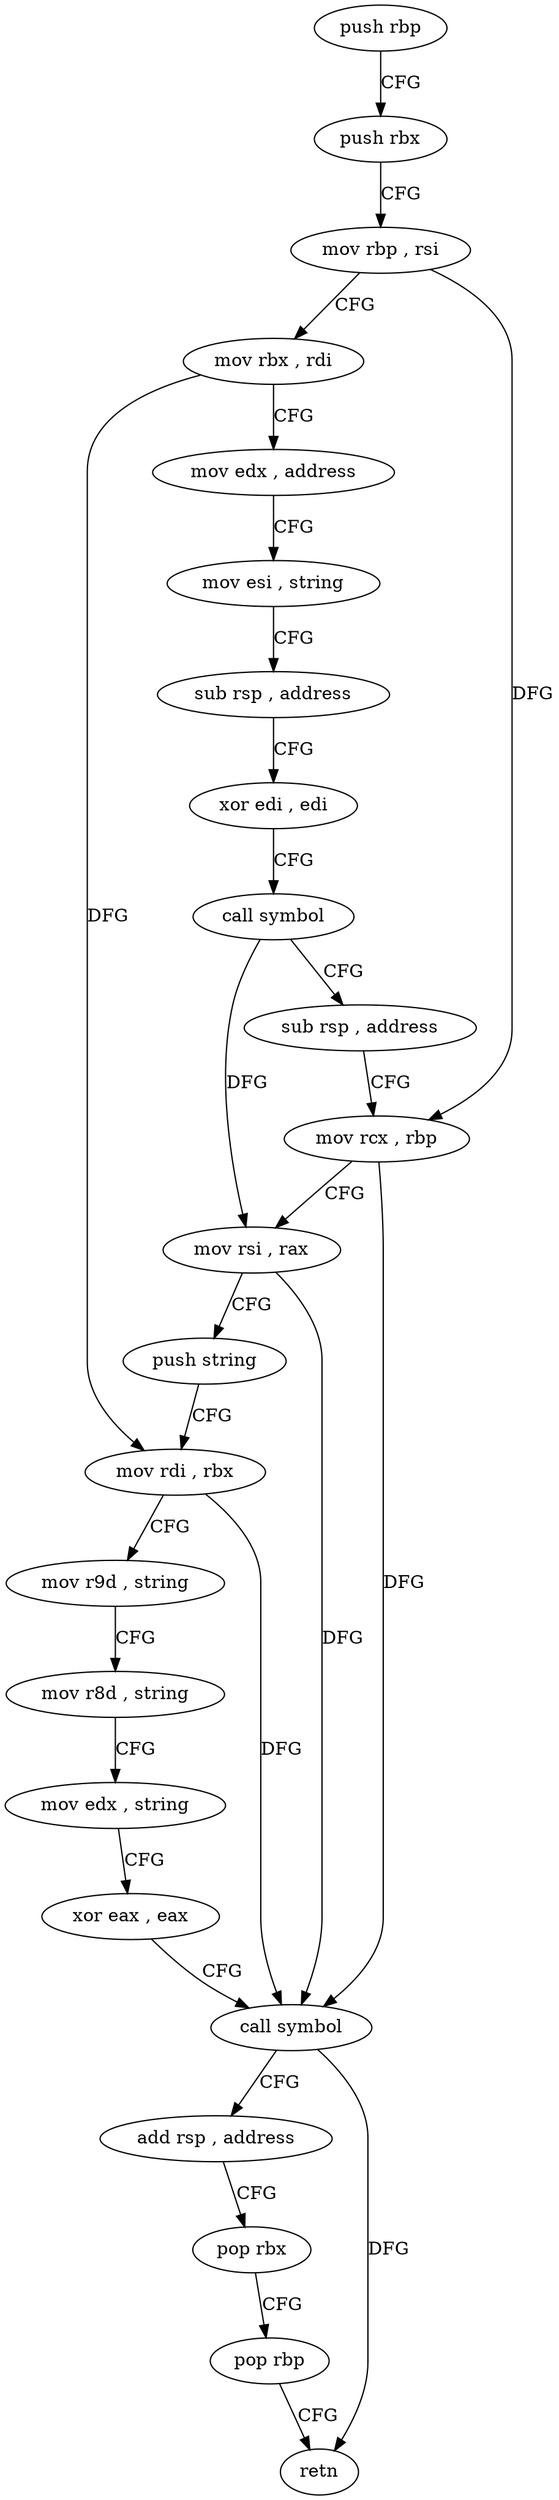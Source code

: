 digraph "func" {
"4267120" [label = "push rbp" ]
"4267121" [label = "push rbx" ]
"4267122" [label = "mov rbp , rsi" ]
"4267125" [label = "mov rbx , rdi" ]
"4267128" [label = "mov edx , address" ]
"4267133" [label = "mov esi , string" ]
"4267138" [label = "sub rsp , address" ]
"4267142" [label = "xor edi , edi" ]
"4267144" [label = "call symbol" ]
"4267149" [label = "sub rsp , address" ]
"4267153" [label = "mov rcx , rbp" ]
"4267156" [label = "mov rsi , rax" ]
"4267159" [label = "push string" ]
"4267164" [label = "mov rdi , rbx" ]
"4267167" [label = "mov r9d , string" ]
"4267173" [label = "mov r8d , string" ]
"4267179" [label = "mov edx , string" ]
"4267184" [label = "xor eax , eax" ]
"4267186" [label = "call symbol" ]
"4267191" [label = "add rsp , address" ]
"4267195" [label = "pop rbx" ]
"4267196" [label = "pop rbp" ]
"4267197" [label = "retn" ]
"4267120" -> "4267121" [ label = "CFG" ]
"4267121" -> "4267122" [ label = "CFG" ]
"4267122" -> "4267125" [ label = "CFG" ]
"4267122" -> "4267153" [ label = "DFG" ]
"4267125" -> "4267128" [ label = "CFG" ]
"4267125" -> "4267164" [ label = "DFG" ]
"4267128" -> "4267133" [ label = "CFG" ]
"4267133" -> "4267138" [ label = "CFG" ]
"4267138" -> "4267142" [ label = "CFG" ]
"4267142" -> "4267144" [ label = "CFG" ]
"4267144" -> "4267149" [ label = "CFG" ]
"4267144" -> "4267156" [ label = "DFG" ]
"4267149" -> "4267153" [ label = "CFG" ]
"4267153" -> "4267156" [ label = "CFG" ]
"4267153" -> "4267186" [ label = "DFG" ]
"4267156" -> "4267159" [ label = "CFG" ]
"4267156" -> "4267186" [ label = "DFG" ]
"4267159" -> "4267164" [ label = "CFG" ]
"4267164" -> "4267167" [ label = "CFG" ]
"4267164" -> "4267186" [ label = "DFG" ]
"4267167" -> "4267173" [ label = "CFG" ]
"4267173" -> "4267179" [ label = "CFG" ]
"4267179" -> "4267184" [ label = "CFG" ]
"4267184" -> "4267186" [ label = "CFG" ]
"4267186" -> "4267191" [ label = "CFG" ]
"4267186" -> "4267197" [ label = "DFG" ]
"4267191" -> "4267195" [ label = "CFG" ]
"4267195" -> "4267196" [ label = "CFG" ]
"4267196" -> "4267197" [ label = "CFG" ]
}
